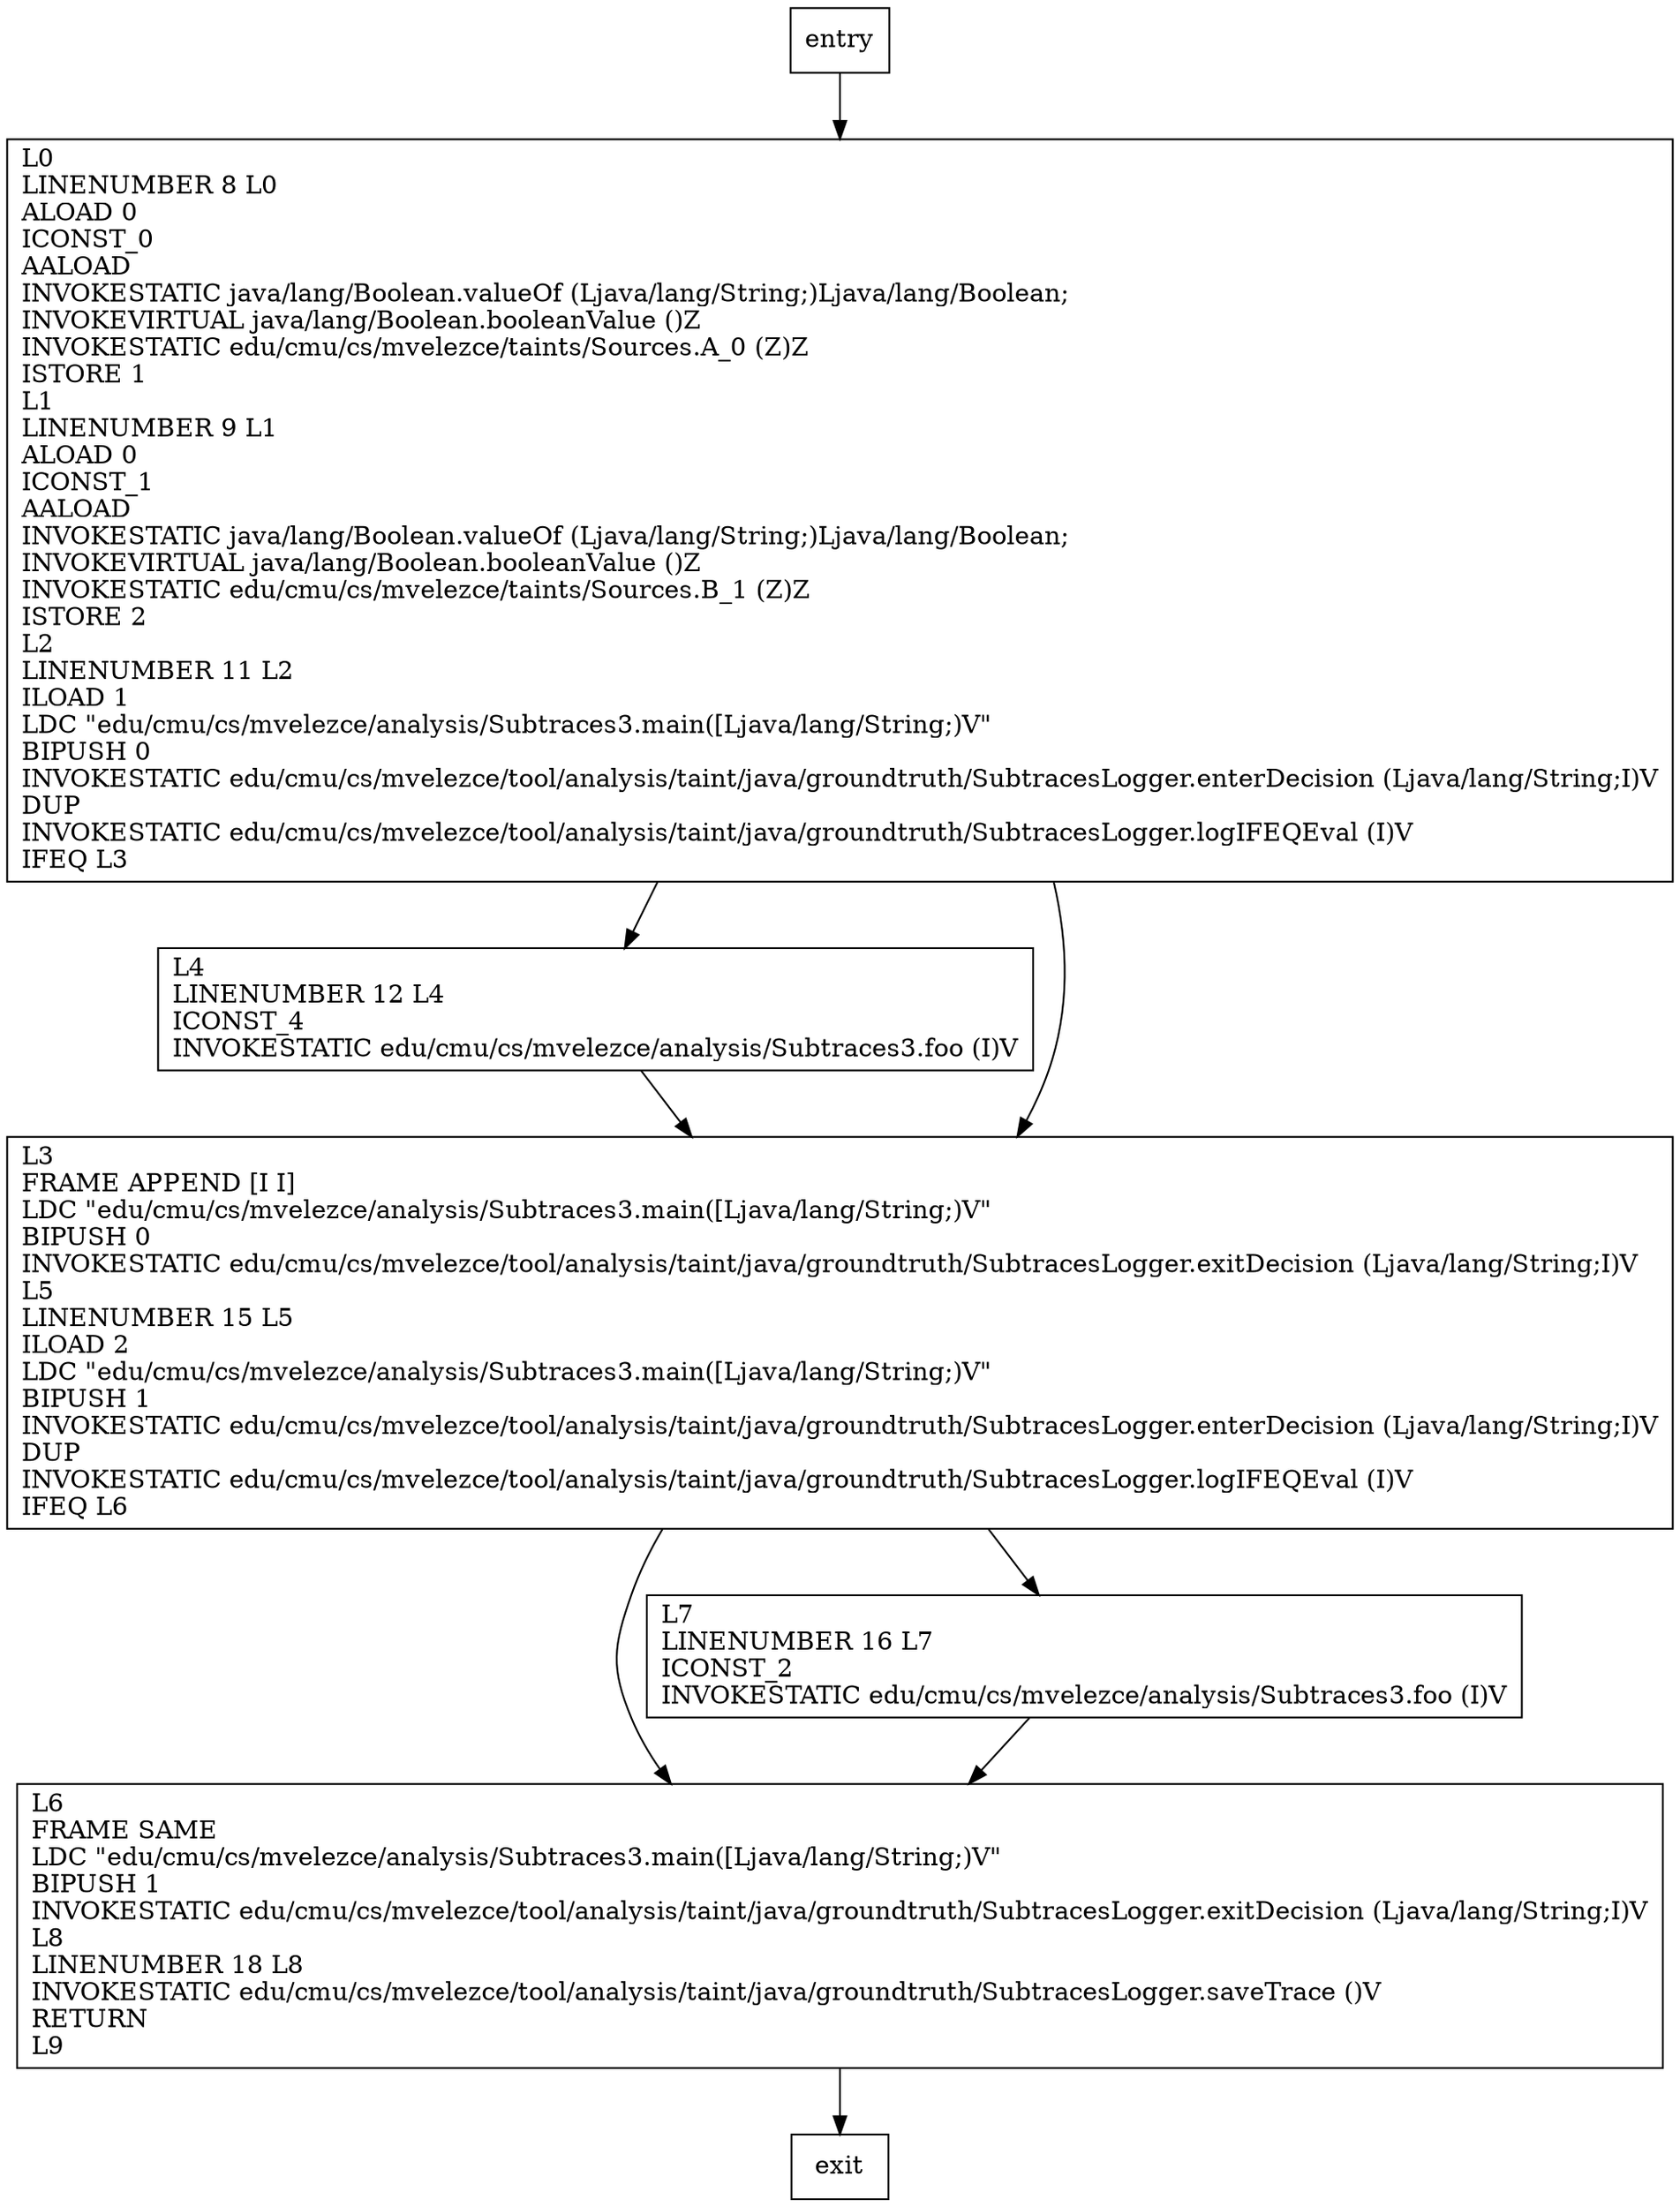 digraph main {
node [shape=record];
1257606779 [label="L4\lLINENUMBER 12 L4\lICONST_4\lINVOKESTATIC edu/cmu/cs/mvelezce/analysis/Subtraces3.foo (I)V\l"];
131020100 [label="L6\lFRAME SAME\lLDC \"edu/cmu/cs/mvelezce/analysis/Subtraces3.main([Ljava/lang/String;)V\"\lBIPUSH 1\lINVOKESTATIC edu/cmu/cs/mvelezce/tool/analysis/taint/java/groundtruth/SubtracesLogger.exitDecision (Ljava/lang/String;I)V\lL8\lLINENUMBER 18 L8\lINVOKESTATIC edu/cmu/cs/mvelezce/tool/analysis/taint/java/groundtruth/SubtracesLogger.saveTrace ()V\lRETURN\lL9\l"];
2112310529 [label="L0\lLINENUMBER 8 L0\lALOAD 0\lICONST_0\lAALOAD\lINVOKESTATIC java/lang/Boolean.valueOf (Ljava/lang/String;)Ljava/lang/Boolean;\lINVOKEVIRTUAL java/lang/Boolean.booleanValue ()Z\lINVOKESTATIC edu/cmu/cs/mvelezce/taints/Sources.A_0 (Z)Z\lISTORE 1\lL1\lLINENUMBER 9 L1\lALOAD 0\lICONST_1\lAALOAD\lINVOKESTATIC java/lang/Boolean.valueOf (Ljava/lang/String;)Ljava/lang/Boolean;\lINVOKEVIRTUAL java/lang/Boolean.booleanValue ()Z\lINVOKESTATIC edu/cmu/cs/mvelezce/taints/Sources.B_1 (Z)Z\lISTORE 2\lL2\lLINENUMBER 11 L2\lILOAD 1\lLDC \"edu/cmu/cs/mvelezce/analysis/Subtraces3.main([Ljava/lang/String;)V\"\lBIPUSH 0\lINVOKESTATIC edu/cmu/cs/mvelezce/tool/analysis/taint/java/groundtruth/SubtracesLogger.enterDecision (Ljava/lang/String;I)V\lDUP\lINVOKESTATIC edu/cmu/cs/mvelezce/tool/analysis/taint/java/groundtruth/SubtracesLogger.logIFEQEval (I)V\lIFEQ L3\l"];
1082654713 [label="L7\lLINENUMBER 16 L7\lICONST_2\lINVOKESTATIC edu/cmu/cs/mvelezce/analysis/Subtraces3.foo (I)V\l"];
97728322 [label="L3\lFRAME APPEND [I I]\lLDC \"edu/cmu/cs/mvelezce/analysis/Subtraces3.main([Ljava/lang/String;)V\"\lBIPUSH 0\lINVOKESTATIC edu/cmu/cs/mvelezce/tool/analysis/taint/java/groundtruth/SubtracesLogger.exitDecision (Ljava/lang/String;I)V\lL5\lLINENUMBER 15 L5\lILOAD 2\lLDC \"edu/cmu/cs/mvelezce/analysis/Subtraces3.main([Ljava/lang/String;)V\"\lBIPUSH 1\lINVOKESTATIC edu/cmu/cs/mvelezce/tool/analysis/taint/java/groundtruth/SubtracesLogger.enterDecision (Ljava/lang/String;I)V\lDUP\lINVOKESTATIC edu/cmu/cs/mvelezce/tool/analysis/taint/java/groundtruth/SubtracesLogger.logIFEQEval (I)V\lIFEQ L6\l"];
entry;
exit;
entry -> 2112310529;
1257606779 -> 97728322;
131020100 -> exit;
2112310529 -> 1257606779;
2112310529 -> 97728322;
1082654713 -> 131020100;
97728322 -> 131020100;
97728322 -> 1082654713;
}
